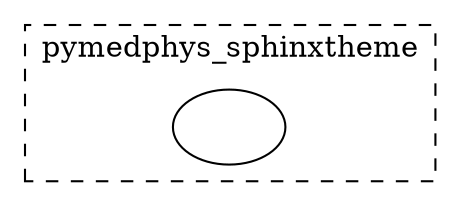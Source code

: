 
            strict digraph  {
                subgraph cluster_0 {
                    "";
                    label = "pymedphys_sphinxtheme";
                    style = dashed;
                }
            }
        